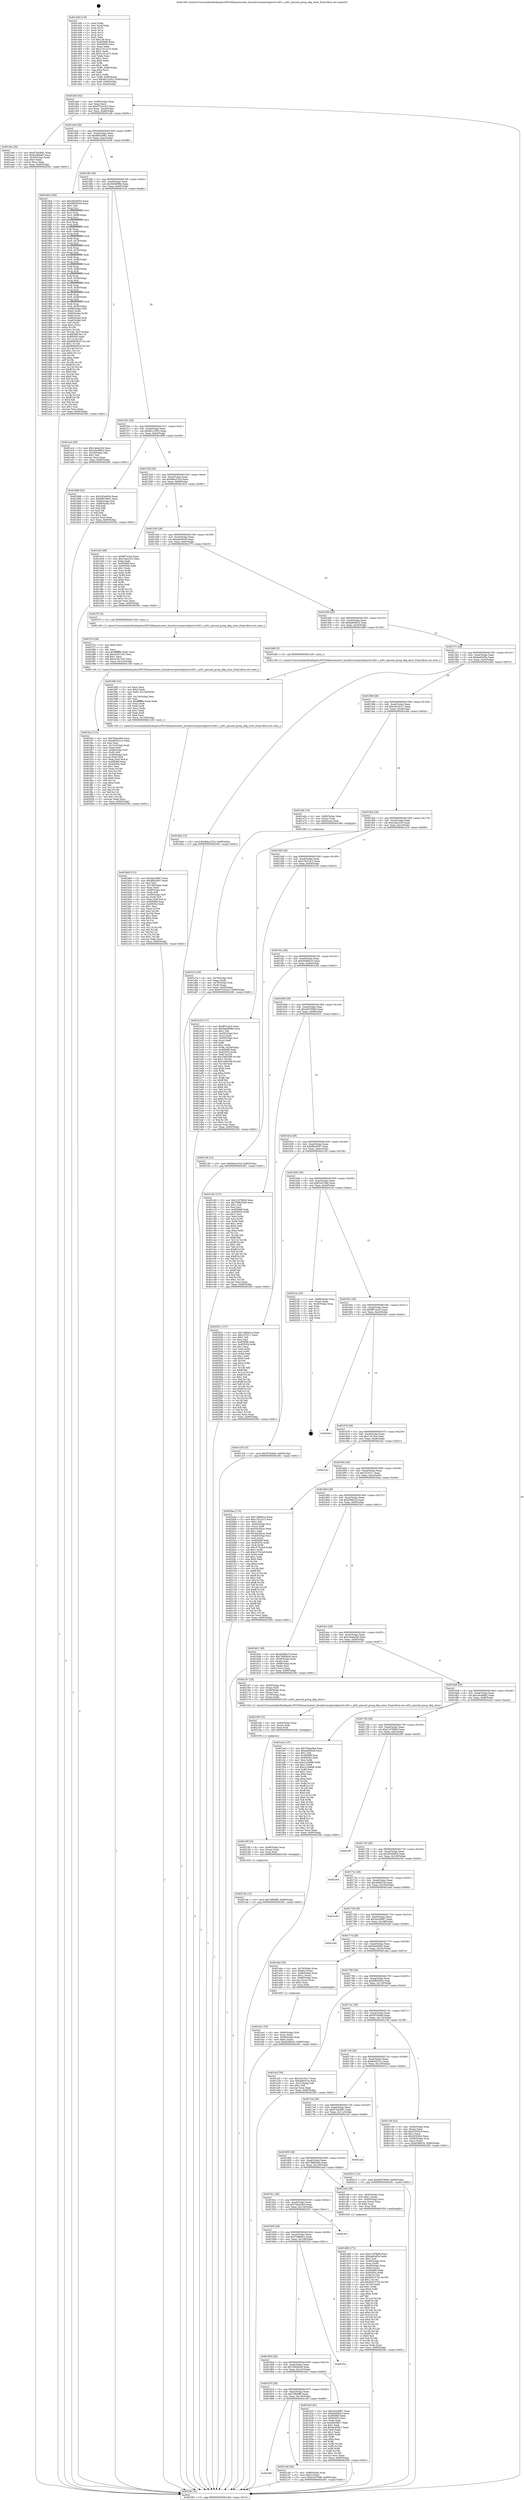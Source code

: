 digraph "0x401440" {
  label = "0x401440 (/mnt/c/Users/mathe/Desktop/tcc/POCII/binaries/extr_linuxdriverspinctrlpinctrl-at91.c_at91_pinconf_group_dbg_show_Final-ollvm.out::main(0))"
  labelloc = "t"
  node[shape=record]

  Entry [label="",width=0.3,height=0.3,shape=circle,fillcolor=black,style=filled]
  "0x4014b4" [label="{
     0x4014b4 [32]\l
     | [instrs]\l
     &nbsp;&nbsp;0x4014b4 \<+6\>: mov -0x90(%rbp),%eax\l
     &nbsp;&nbsp;0x4014ba \<+2\>: mov %eax,%ecx\l
     &nbsp;&nbsp;0x4014bc \<+6\>: sub $0x8761b243,%ecx\l
     &nbsp;&nbsp;0x4014c2 \<+6\>: mov %eax,-0xa4(%rbp)\l
     &nbsp;&nbsp;0x4014c8 \<+6\>: mov %ecx,-0xa8(%rbp)\l
     &nbsp;&nbsp;0x4014ce \<+6\>: je 0000000000401a9c \<main+0x65c\>\l
  }"]
  "0x401a9c" [label="{
     0x401a9c [30]\l
     | [instrs]\l
     &nbsp;&nbsp;0x401a9c \<+5\>: mov $0x67b43691,%eax\l
     &nbsp;&nbsp;0x401aa1 \<+5\>: mov $0x5ed5bbf3,%ecx\l
     &nbsp;&nbsp;0x401aa6 \<+3\>: mov -0x30(%rbp),%edx\l
     &nbsp;&nbsp;0x401aa9 \<+3\>: cmp $0x0,%edx\l
     &nbsp;&nbsp;0x401aac \<+3\>: cmove %ecx,%eax\l
     &nbsp;&nbsp;0x401aaf \<+6\>: mov %eax,-0x90(%rbp)\l
     &nbsp;&nbsp;0x401ab5 \<+5\>: jmp 0000000000402381 \<main+0xf41\>\l
  }"]
  "0x4014d4" [label="{
     0x4014d4 [28]\l
     | [instrs]\l
     &nbsp;&nbsp;0x4014d4 \<+5\>: jmp 00000000004014d9 \<main+0x99\>\l
     &nbsp;&nbsp;0x4014d9 \<+6\>: mov -0xa4(%rbp),%eax\l
     &nbsp;&nbsp;0x4014df \<+5\>: sub $0x8d91b961,%eax\l
     &nbsp;&nbsp;0x4014e4 \<+6\>: mov %eax,-0xac(%rbp)\l
     &nbsp;&nbsp;0x4014ea \<+6\>: je 00000000004018cb \<main+0x48b\>\l
  }"]
  Exit [label="",width=0.3,height=0.3,shape=circle,fillcolor=black,style=filled,peripheries=2]
  "0x4018cb" [label="{
     0x4018cb [356]\l
     | [instrs]\l
     &nbsp;&nbsp;0x4018cb \<+5\>: mov $0x283eb934,%eax\l
     &nbsp;&nbsp;0x4018d0 \<+5\>: mov $0x5f60302d,%ecx\l
     &nbsp;&nbsp;0x4018d5 \<+2\>: mov $0x1,%dl\l
     &nbsp;&nbsp;0x4018d7 \<+3\>: mov %rsp,%rsi\l
     &nbsp;&nbsp;0x4018da \<+4\>: add $0xfffffffffffffff0,%rsi\l
     &nbsp;&nbsp;0x4018de \<+3\>: mov %rsi,%rsp\l
     &nbsp;&nbsp;0x4018e1 \<+7\>: mov %rsi,-0x88(%rbp)\l
     &nbsp;&nbsp;0x4018e8 \<+3\>: mov %rsp,%rsi\l
     &nbsp;&nbsp;0x4018eb \<+4\>: add $0xfffffffffffffff0,%rsi\l
     &nbsp;&nbsp;0x4018ef \<+3\>: mov %rsi,%rsp\l
     &nbsp;&nbsp;0x4018f2 \<+3\>: mov %rsp,%rdi\l
     &nbsp;&nbsp;0x4018f5 \<+4\>: add $0xfffffffffffffff0,%rdi\l
     &nbsp;&nbsp;0x4018f9 \<+3\>: mov %rdi,%rsp\l
     &nbsp;&nbsp;0x4018fc \<+4\>: mov %rdi,-0x80(%rbp)\l
     &nbsp;&nbsp;0x401900 \<+3\>: mov %rsp,%rdi\l
     &nbsp;&nbsp;0x401903 \<+4\>: add $0xfffffffffffffff0,%rdi\l
     &nbsp;&nbsp;0x401907 \<+3\>: mov %rdi,%rsp\l
     &nbsp;&nbsp;0x40190a \<+4\>: mov %rdi,-0x78(%rbp)\l
     &nbsp;&nbsp;0x40190e \<+3\>: mov %rsp,%rdi\l
     &nbsp;&nbsp;0x401911 \<+4\>: add $0xfffffffffffffff0,%rdi\l
     &nbsp;&nbsp;0x401915 \<+3\>: mov %rdi,%rsp\l
     &nbsp;&nbsp;0x401918 \<+4\>: mov %rdi,-0x70(%rbp)\l
     &nbsp;&nbsp;0x40191c \<+3\>: mov %rsp,%rdi\l
     &nbsp;&nbsp;0x40191f \<+4\>: add $0xfffffffffffffff0,%rdi\l
     &nbsp;&nbsp;0x401923 \<+3\>: mov %rdi,%rsp\l
     &nbsp;&nbsp;0x401926 \<+4\>: mov %rdi,-0x68(%rbp)\l
     &nbsp;&nbsp;0x40192a \<+3\>: mov %rsp,%rdi\l
     &nbsp;&nbsp;0x40192d \<+4\>: add $0xfffffffffffffff0,%rdi\l
     &nbsp;&nbsp;0x401931 \<+3\>: mov %rdi,%rsp\l
     &nbsp;&nbsp;0x401934 \<+4\>: mov %rdi,-0x60(%rbp)\l
     &nbsp;&nbsp;0x401938 \<+3\>: mov %rsp,%rdi\l
     &nbsp;&nbsp;0x40193b \<+4\>: add $0xfffffffffffffff0,%rdi\l
     &nbsp;&nbsp;0x40193f \<+3\>: mov %rdi,%rsp\l
     &nbsp;&nbsp;0x401942 \<+4\>: mov %rdi,-0x58(%rbp)\l
     &nbsp;&nbsp;0x401946 \<+3\>: mov %rsp,%rdi\l
     &nbsp;&nbsp;0x401949 \<+4\>: add $0xfffffffffffffff0,%rdi\l
     &nbsp;&nbsp;0x40194d \<+3\>: mov %rdi,%rsp\l
     &nbsp;&nbsp;0x401950 \<+4\>: mov %rdi,-0x50(%rbp)\l
     &nbsp;&nbsp;0x401954 \<+3\>: mov %rsp,%rdi\l
     &nbsp;&nbsp;0x401957 \<+4\>: add $0xfffffffffffffff0,%rdi\l
     &nbsp;&nbsp;0x40195b \<+3\>: mov %rdi,%rsp\l
     &nbsp;&nbsp;0x40195e \<+4\>: mov %rdi,-0x48(%rbp)\l
     &nbsp;&nbsp;0x401962 \<+3\>: mov %rsp,%rdi\l
     &nbsp;&nbsp;0x401965 \<+4\>: add $0xfffffffffffffff0,%rdi\l
     &nbsp;&nbsp;0x401969 \<+3\>: mov %rdi,%rsp\l
     &nbsp;&nbsp;0x40196c \<+4\>: mov %rdi,-0x40(%rbp)\l
     &nbsp;&nbsp;0x401970 \<+7\>: mov -0x88(%rbp),%rdi\l
     &nbsp;&nbsp;0x401977 \<+6\>: movl $0x0,(%rdi)\l
     &nbsp;&nbsp;0x40197d \<+7\>: mov -0x94(%rbp),%r8d\l
     &nbsp;&nbsp;0x401984 \<+3\>: mov %r8d,(%rsi)\l
     &nbsp;&nbsp;0x401987 \<+4\>: mov -0x80(%rbp),%rdi\l
     &nbsp;&nbsp;0x40198b \<+7\>: mov -0xa0(%rbp),%r9\l
     &nbsp;&nbsp;0x401992 \<+3\>: mov %r9,(%rdi)\l
     &nbsp;&nbsp;0x401995 \<+3\>: cmpl $0x2,(%rsi)\l
     &nbsp;&nbsp;0x401998 \<+4\>: setne %r10b\l
     &nbsp;&nbsp;0x40199c \<+4\>: and $0x1,%r10b\l
     &nbsp;&nbsp;0x4019a0 \<+4\>: mov %r10b,-0x31(%rbp)\l
     &nbsp;&nbsp;0x4019a4 \<+8\>: mov 0x405068,%r11d\l
     &nbsp;&nbsp;0x4019ac \<+7\>: mov 0x405054,%ebx\l
     &nbsp;&nbsp;0x4019b3 \<+3\>: mov %r11d,%r14d\l
     &nbsp;&nbsp;0x4019b6 \<+7\>: add $0x80664525,%r14d\l
     &nbsp;&nbsp;0x4019bd \<+4\>: sub $0x1,%r14d\l
     &nbsp;&nbsp;0x4019c1 \<+7\>: sub $0x80664525,%r14d\l
     &nbsp;&nbsp;0x4019c8 \<+4\>: imul %r14d,%r11d\l
     &nbsp;&nbsp;0x4019cc \<+4\>: and $0x1,%r11d\l
     &nbsp;&nbsp;0x4019d0 \<+4\>: cmp $0x0,%r11d\l
     &nbsp;&nbsp;0x4019d4 \<+4\>: sete %r10b\l
     &nbsp;&nbsp;0x4019d8 \<+3\>: cmp $0xa,%ebx\l
     &nbsp;&nbsp;0x4019db \<+4\>: setl %r15b\l
     &nbsp;&nbsp;0x4019df \<+3\>: mov %r10b,%r12b\l
     &nbsp;&nbsp;0x4019e2 \<+4\>: xor $0xff,%r12b\l
     &nbsp;&nbsp;0x4019e6 \<+3\>: mov %r15b,%r13b\l
     &nbsp;&nbsp;0x4019e9 \<+4\>: xor $0xff,%r13b\l
     &nbsp;&nbsp;0x4019ed \<+3\>: xor $0x0,%dl\l
     &nbsp;&nbsp;0x4019f0 \<+3\>: mov %r12b,%sil\l
     &nbsp;&nbsp;0x4019f3 \<+4\>: and $0x0,%sil\l
     &nbsp;&nbsp;0x4019f7 \<+3\>: and %dl,%r10b\l
     &nbsp;&nbsp;0x4019fa \<+3\>: mov %r13b,%dil\l
     &nbsp;&nbsp;0x4019fd \<+4\>: and $0x0,%dil\l
     &nbsp;&nbsp;0x401a01 \<+3\>: and %dl,%r15b\l
     &nbsp;&nbsp;0x401a04 \<+3\>: or %r10b,%sil\l
     &nbsp;&nbsp;0x401a07 \<+3\>: or %r15b,%dil\l
     &nbsp;&nbsp;0x401a0a \<+3\>: xor %dil,%sil\l
     &nbsp;&nbsp;0x401a0d \<+3\>: or %r13b,%r12b\l
     &nbsp;&nbsp;0x401a10 \<+4\>: xor $0xff,%r12b\l
     &nbsp;&nbsp;0x401a14 \<+3\>: or $0x0,%dl\l
     &nbsp;&nbsp;0x401a17 \<+3\>: and %dl,%r12b\l
     &nbsp;&nbsp;0x401a1a \<+3\>: or %r12b,%sil\l
     &nbsp;&nbsp;0x401a1d \<+4\>: test $0x1,%sil\l
     &nbsp;&nbsp;0x401a21 \<+3\>: cmovne %ecx,%eax\l
     &nbsp;&nbsp;0x401a24 \<+6\>: mov %eax,-0x90(%rbp)\l
     &nbsp;&nbsp;0x401a2a \<+5\>: jmp 0000000000402381 \<main+0xf41\>\l
  }"]
  "0x4014f0" [label="{
     0x4014f0 [28]\l
     | [instrs]\l
     &nbsp;&nbsp;0x4014f0 \<+5\>: jmp 00000000004014f5 \<main+0xb5\>\l
     &nbsp;&nbsp;0x4014f5 \<+6\>: mov -0xa4(%rbp),%eax\l
     &nbsp;&nbsp;0x4014fb \<+5\>: sub $0x94d5698e,%eax\l
     &nbsp;&nbsp;0x401500 \<+6\>: mov %eax,-0xb0(%rbp)\l
     &nbsp;&nbsp;0x401506 \<+6\>: je 0000000000401ec4 \<main+0xa84\>\l
  }"]
  "0x40188c" [label="{
     0x40188c\l
  }", style=dashed]
  "0x401ec4" [label="{
     0x401ec4 [30]\l
     | [instrs]\l
     &nbsp;&nbsp;0x401ec4 \<+5\>: mov $0x1beda32d,%eax\l
     &nbsp;&nbsp;0x401ec9 \<+5\>: mov $0x1dec8662,%ecx\l
     &nbsp;&nbsp;0x401ece \<+3\>: mov -0x29(%rbp),%dl\l
     &nbsp;&nbsp;0x401ed1 \<+3\>: test $0x1,%dl\l
     &nbsp;&nbsp;0x401ed4 \<+3\>: cmovne %ecx,%eax\l
     &nbsp;&nbsp;0x401ed7 \<+6\>: mov %eax,-0x90(%rbp)\l
     &nbsp;&nbsp;0x401edd \<+5\>: jmp 0000000000402381 \<main+0xf41\>\l
  }"]
  "0x40150c" [label="{
     0x40150c [28]\l
     | [instrs]\l
     &nbsp;&nbsp;0x40150c \<+5\>: jmp 0000000000401511 \<main+0xd1\>\l
     &nbsp;&nbsp;0x401511 \<+6\>: mov -0xa4(%rbp),%eax\l
     &nbsp;&nbsp;0x401517 \<+5\>: sub $0x9b1c1652,%eax\l
     &nbsp;&nbsp;0x40151c \<+6\>: mov %eax,-0xb4(%rbp)\l
     &nbsp;&nbsp;0x401522 \<+6\>: je 0000000000401896 \<main+0x456\>\l
  }"]
  "0x4021d0" [label="{
     0x4021d0 [28]\l
     | [instrs]\l
     &nbsp;&nbsp;0x4021d0 \<+7\>: mov -0x88(%rbp),%rax\l
     &nbsp;&nbsp;0x4021d7 \<+6\>: movl $0x0,(%rax)\l
     &nbsp;&nbsp;0x4021dd \<+10\>: movl $0xf1e47846,-0x90(%rbp)\l
     &nbsp;&nbsp;0x4021e7 \<+5\>: jmp 0000000000402381 \<main+0xf41\>\l
  }"]
  "0x401896" [label="{
     0x401896 [53]\l
     | [instrs]\l
     &nbsp;&nbsp;0x401896 \<+5\>: mov $0x283eb934,%eax\l
     &nbsp;&nbsp;0x40189b \<+5\>: mov $0x8d91b961,%ecx\l
     &nbsp;&nbsp;0x4018a0 \<+6\>: mov -0x8a(%rbp),%dl\l
     &nbsp;&nbsp;0x4018a6 \<+7\>: mov -0x89(%rbp),%sil\l
     &nbsp;&nbsp;0x4018ad \<+3\>: mov %dl,%dil\l
     &nbsp;&nbsp;0x4018b0 \<+3\>: and %sil,%dil\l
     &nbsp;&nbsp;0x4018b3 \<+3\>: xor %sil,%dl\l
     &nbsp;&nbsp;0x4018b6 \<+3\>: or %dl,%dil\l
     &nbsp;&nbsp;0x4018b9 \<+4\>: test $0x1,%dil\l
     &nbsp;&nbsp;0x4018bd \<+3\>: cmovne %ecx,%eax\l
     &nbsp;&nbsp;0x4018c0 \<+6\>: mov %eax,-0x90(%rbp)\l
     &nbsp;&nbsp;0x4018c6 \<+5\>: jmp 0000000000402381 \<main+0xf41\>\l
  }"]
  "0x401528" [label="{
     0x401528 [28]\l
     | [instrs]\l
     &nbsp;&nbsp;0x401528 \<+5\>: jmp 000000000040152d \<main+0xed\>\l
     &nbsp;&nbsp;0x40152d \<+6\>: mov -0xa4(%rbp),%eax\l
     &nbsp;&nbsp;0x401533 \<+5\>: sub $0x9dec2324,%eax\l
     &nbsp;&nbsp;0x401538 \<+6\>: mov %eax,-0xb8(%rbp)\l
     &nbsp;&nbsp;0x40153e \<+6\>: je 0000000000401dc3 \<main+0x983\>\l
  }"]
  "0x402381" [label="{
     0x402381 [5]\l
     | [instrs]\l
     &nbsp;&nbsp;0x402381 \<+5\>: jmp 00000000004014b4 \<main+0x74\>\l
  }"]
  "0x401440" [label="{
     0x401440 [116]\l
     | [instrs]\l
     &nbsp;&nbsp;0x401440 \<+1\>: push %rbp\l
     &nbsp;&nbsp;0x401441 \<+3\>: mov %rsp,%rbp\l
     &nbsp;&nbsp;0x401444 \<+2\>: push %r15\l
     &nbsp;&nbsp;0x401446 \<+2\>: push %r14\l
     &nbsp;&nbsp;0x401448 \<+2\>: push %r13\l
     &nbsp;&nbsp;0x40144a \<+2\>: push %r12\l
     &nbsp;&nbsp;0x40144c \<+1\>: push %rbx\l
     &nbsp;&nbsp;0x40144d \<+7\>: sub $0x138,%rsp\l
     &nbsp;&nbsp;0x401454 \<+7\>: mov 0x405068,%eax\l
     &nbsp;&nbsp;0x40145b \<+7\>: mov 0x405054,%ecx\l
     &nbsp;&nbsp;0x401462 \<+2\>: mov %eax,%edx\l
     &nbsp;&nbsp;0x401464 \<+6\>: sub $0x2141ca70,%edx\l
     &nbsp;&nbsp;0x40146a \<+3\>: sub $0x1,%edx\l
     &nbsp;&nbsp;0x40146d \<+6\>: add $0x2141ca70,%edx\l
     &nbsp;&nbsp;0x401473 \<+3\>: imul %edx,%eax\l
     &nbsp;&nbsp;0x401476 \<+3\>: and $0x1,%eax\l
     &nbsp;&nbsp;0x401479 \<+3\>: cmp $0x0,%eax\l
     &nbsp;&nbsp;0x40147c \<+4\>: sete %r8b\l
     &nbsp;&nbsp;0x401480 \<+4\>: and $0x1,%r8b\l
     &nbsp;&nbsp;0x401484 \<+7\>: mov %r8b,-0x8a(%rbp)\l
     &nbsp;&nbsp;0x40148b \<+3\>: cmp $0xa,%ecx\l
     &nbsp;&nbsp;0x40148e \<+4\>: setl %r8b\l
     &nbsp;&nbsp;0x401492 \<+4\>: and $0x1,%r8b\l
     &nbsp;&nbsp;0x401496 \<+7\>: mov %r8b,-0x89(%rbp)\l
     &nbsp;&nbsp;0x40149d \<+10\>: movl $0x9b1c1652,-0x90(%rbp)\l
     &nbsp;&nbsp;0x4014a7 \<+6\>: mov %edi,-0x94(%rbp)\l
     &nbsp;&nbsp;0x4014ad \<+7\>: mov %rsi,-0xa0(%rbp)\l
  }"]
  "0x40219e" [label="{
     0x40219e [15]\l
     | [instrs]\l
     &nbsp;&nbsp;0x40219e \<+10\>: movl $0x7df0bff5,-0x90(%rbp)\l
     &nbsp;&nbsp;0x4021a8 \<+5\>: jmp 0000000000402381 \<main+0xf41\>\l
  }"]
  "0x40218f" [label="{
     0x40218f [15]\l
     | [instrs]\l
     &nbsp;&nbsp;0x40218f \<+4\>: mov -0x48(%rbp),%rax\l
     &nbsp;&nbsp;0x402193 \<+3\>: mov (%rax),%rax\l
     &nbsp;&nbsp;0x402196 \<+3\>: mov %rax,%rdi\l
     &nbsp;&nbsp;0x402199 \<+5\>: call 0000000000401030 \<free@plt\>\l
     | [calls]\l
     &nbsp;&nbsp;0x401030 \{1\} (unknown)\l
  }"]
  "0x401dc3" [label="{
     0x401dc3 [86]\l
     | [instrs]\l
     &nbsp;&nbsp;0x401dc3 \<+5\>: mov $0xff37a2a3,%eax\l
     &nbsp;&nbsp;0x401dc8 \<+5\>: mov $0xc3aec225,%ecx\l
     &nbsp;&nbsp;0x401dcd \<+2\>: xor %edx,%edx\l
     &nbsp;&nbsp;0x401dcf \<+7\>: mov 0x405068,%esi\l
     &nbsp;&nbsp;0x401dd6 \<+7\>: mov 0x405054,%edi\l
     &nbsp;&nbsp;0x401ddd \<+3\>: sub $0x1,%edx\l
     &nbsp;&nbsp;0x401de0 \<+3\>: mov %esi,%r8d\l
     &nbsp;&nbsp;0x401de3 \<+3\>: add %edx,%r8d\l
     &nbsp;&nbsp;0x401de6 \<+4\>: imul %r8d,%esi\l
     &nbsp;&nbsp;0x401dea \<+3\>: and $0x1,%esi\l
     &nbsp;&nbsp;0x401ded \<+3\>: cmp $0x0,%esi\l
     &nbsp;&nbsp;0x401df0 \<+4\>: sete %r9b\l
     &nbsp;&nbsp;0x401df4 \<+3\>: cmp $0xa,%edi\l
     &nbsp;&nbsp;0x401df7 \<+4\>: setl %r10b\l
     &nbsp;&nbsp;0x401dfb \<+3\>: mov %r9b,%r11b\l
     &nbsp;&nbsp;0x401dfe \<+3\>: and %r10b,%r11b\l
     &nbsp;&nbsp;0x401e01 \<+3\>: xor %r10b,%r9b\l
     &nbsp;&nbsp;0x401e04 \<+3\>: or %r9b,%r11b\l
     &nbsp;&nbsp;0x401e07 \<+4\>: test $0x1,%r11b\l
     &nbsp;&nbsp;0x401e0b \<+3\>: cmovne %ecx,%eax\l
     &nbsp;&nbsp;0x401e0e \<+6\>: mov %eax,-0x90(%rbp)\l
     &nbsp;&nbsp;0x401e14 \<+5\>: jmp 0000000000402381 \<main+0xf41\>\l
  }"]
  "0x401544" [label="{
     0x401544 [28]\l
     | [instrs]\l
     &nbsp;&nbsp;0x401544 \<+5\>: jmp 0000000000401549 \<main+0x109\>\l
     &nbsp;&nbsp;0x401549 \<+6\>: mov -0xa4(%rbp),%eax\l
     &nbsp;&nbsp;0x40154f \<+5\>: sub $0xad450cfd,%eax\l
     &nbsp;&nbsp;0x401554 \<+6\>: mov %eax,-0xbc(%rbp)\l
     &nbsp;&nbsp;0x40155a \<+6\>: je 0000000000401f75 \<main+0xb35\>\l
  }"]
  "0x402180" [label="{
     0x402180 [15]\l
     | [instrs]\l
     &nbsp;&nbsp;0x402180 \<+4\>: mov -0x60(%rbp),%rax\l
     &nbsp;&nbsp;0x402184 \<+3\>: mov (%rax),%rax\l
     &nbsp;&nbsp;0x402187 \<+3\>: mov %rax,%rdi\l
     &nbsp;&nbsp;0x40218a \<+5\>: call 0000000000401030 \<free@plt\>\l
     | [calls]\l
     &nbsp;&nbsp;0x401030 \{1\} (unknown)\l
  }"]
  "0x401f75" [label="{
     0x401f75 [5]\l
     | [instrs]\l
     &nbsp;&nbsp;0x401f75 \<+5\>: call 0000000000401160 \<next_i\>\l
     | [calls]\l
     &nbsp;&nbsp;0x401160 \{1\} (/mnt/c/Users/mathe/Desktop/tcc/POCII/binaries/extr_linuxdriverspinctrlpinctrl-at91.c_at91_pinconf_group_dbg_show_Final-ollvm.out::next_i)\l
  }"]
  "0x401560" [label="{
     0x401560 [28]\l
     | [instrs]\l
     &nbsp;&nbsp;0x401560 \<+5\>: jmp 0000000000401565 \<main+0x125\>\l
     &nbsp;&nbsp;0x401565 \<+6\>: mov -0xa4(%rbp),%eax\l
     &nbsp;&nbsp;0x40156b \<+5\>: sub $0xba064f1d,%eax\l
     &nbsp;&nbsp;0x401570 \<+6\>: mov %eax,-0xc0(%rbp)\l
     &nbsp;&nbsp;0x401576 \<+6\>: je 0000000000401b80 \<main+0x740\>\l
  }"]
  "0x401fa2" [label="{
     0x401fa2 [112]\l
     | [instrs]\l
     &nbsp;&nbsp;0x401fa2 \<+5\>: mov $0x7bbac0bd,%ecx\l
     &nbsp;&nbsp;0x401fa7 \<+5\>: mov $0x604521cc,%edx\l
     &nbsp;&nbsp;0x401fac \<+2\>: xor %esi,%esi\l
     &nbsp;&nbsp;0x401fae \<+6\>: mov -0x13c(%rbp),%edi\l
     &nbsp;&nbsp;0x401fb4 \<+3\>: imul %eax,%edi\l
     &nbsp;&nbsp;0x401fb7 \<+4\>: mov -0x48(%rbp),%r8\l
     &nbsp;&nbsp;0x401fbb \<+3\>: mov (%r8),%r8\l
     &nbsp;&nbsp;0x401fbe \<+4\>: mov -0x40(%rbp),%r9\l
     &nbsp;&nbsp;0x401fc2 \<+3\>: movslq (%r9),%r9\l
     &nbsp;&nbsp;0x401fc5 \<+4\>: mov %edi,(%r8,%r9,4)\l
     &nbsp;&nbsp;0x401fc9 \<+7\>: mov 0x405068,%eax\l
     &nbsp;&nbsp;0x401fd0 \<+7\>: mov 0x405054,%edi\l
     &nbsp;&nbsp;0x401fd7 \<+3\>: sub $0x1,%esi\l
     &nbsp;&nbsp;0x401fda \<+3\>: mov %eax,%r10d\l
     &nbsp;&nbsp;0x401fdd \<+3\>: add %esi,%r10d\l
     &nbsp;&nbsp;0x401fe0 \<+4\>: imul %r10d,%eax\l
     &nbsp;&nbsp;0x401fe4 \<+3\>: and $0x1,%eax\l
     &nbsp;&nbsp;0x401fe7 \<+3\>: cmp $0x0,%eax\l
     &nbsp;&nbsp;0x401fea \<+4\>: sete %r11b\l
     &nbsp;&nbsp;0x401fee \<+3\>: cmp $0xa,%edi\l
     &nbsp;&nbsp;0x401ff1 \<+3\>: setl %bl\l
     &nbsp;&nbsp;0x401ff4 \<+3\>: mov %r11b,%r14b\l
     &nbsp;&nbsp;0x401ff7 \<+3\>: and %bl,%r14b\l
     &nbsp;&nbsp;0x401ffa \<+3\>: xor %bl,%r11b\l
     &nbsp;&nbsp;0x401ffd \<+3\>: or %r11b,%r14b\l
     &nbsp;&nbsp;0x402000 \<+4\>: test $0x1,%r14b\l
     &nbsp;&nbsp;0x402004 \<+3\>: cmovne %edx,%ecx\l
     &nbsp;&nbsp;0x402007 \<+6\>: mov %ecx,-0x90(%rbp)\l
     &nbsp;&nbsp;0x40200d \<+5\>: jmp 0000000000402381 \<main+0xf41\>\l
  }"]
  "0x401b80" [label="{
     0x401b80 [5]\l
     | [instrs]\l
     &nbsp;&nbsp;0x401b80 \<+5\>: call 0000000000401160 \<next_i\>\l
     | [calls]\l
     &nbsp;&nbsp;0x401160 \{1\} (/mnt/c/Users/mathe/Desktop/tcc/POCII/binaries/extr_linuxdriverspinctrlpinctrl-at91.c_at91_pinconf_group_dbg_show_Final-ollvm.out::next_i)\l
  }"]
  "0x40157c" [label="{
     0x40157c [28]\l
     | [instrs]\l
     &nbsp;&nbsp;0x40157c \<+5\>: jmp 0000000000401581 \<main+0x141\>\l
     &nbsp;&nbsp;0x401581 \<+6\>: mov -0xa4(%rbp),%eax\l
     &nbsp;&nbsp;0x401587 \<+5\>: sub $0xbad5af5a,%eax\l
     &nbsp;&nbsp;0x40158c \<+6\>: mov %eax,-0xc4(%rbp)\l
     &nbsp;&nbsp;0x401592 \<+6\>: je 0000000000401db4 \<main+0x974\>\l
  }"]
  "0x401f7a" [label="{
     0x401f7a [40]\l
     | [instrs]\l
     &nbsp;&nbsp;0x401f7a \<+5\>: mov $0x2,%ecx\l
     &nbsp;&nbsp;0x401f7f \<+1\>: cltd\l
     &nbsp;&nbsp;0x401f80 \<+2\>: idiv %ecx\l
     &nbsp;&nbsp;0x401f82 \<+6\>: imul $0xfffffffe,%edx,%ecx\l
     &nbsp;&nbsp;0x401f88 \<+6\>: sub $0xe23b1335,%ecx\l
     &nbsp;&nbsp;0x401f8e \<+3\>: add $0x1,%ecx\l
     &nbsp;&nbsp;0x401f91 \<+6\>: add $0xe23b1335,%ecx\l
     &nbsp;&nbsp;0x401f97 \<+6\>: mov %ecx,-0x13c(%rbp)\l
     &nbsp;&nbsp;0x401f9d \<+5\>: call 0000000000401160 \<next_i\>\l
     | [calls]\l
     &nbsp;&nbsp;0x401160 \{1\} (/mnt/c/Users/mathe/Desktop/tcc/POCII/binaries/extr_linuxdriverspinctrlpinctrl-at91.c_at91_pinconf_group_dbg_show_Final-ollvm.out::next_i)\l
  }"]
  "0x401db4" [label="{
     0x401db4 [15]\l
     | [instrs]\l
     &nbsp;&nbsp;0x401db4 \<+10\>: movl $0x9dec2324,-0x90(%rbp)\l
     &nbsp;&nbsp;0x401dbe \<+5\>: jmp 0000000000402381 \<main+0xf41\>\l
  }"]
  "0x401598" [label="{
     0x401598 [28]\l
     | [instrs]\l
     &nbsp;&nbsp;0x401598 \<+5\>: jmp 000000000040159d \<main+0x15d\>\l
     &nbsp;&nbsp;0x40159d \<+6\>: mov -0xa4(%rbp),%eax\l
     &nbsp;&nbsp;0x4015a3 \<+5\>: sub $0xc0e181c7,%eax\l
     &nbsp;&nbsp;0x4015a8 \<+6\>: mov %eax,-0xc8(%rbp)\l
     &nbsp;&nbsp;0x4015ae \<+6\>: je 0000000000401a6e \<main+0x62e\>\l
  }"]
  "0x401d08" [label="{
     0x401d08 [172]\l
     | [instrs]\l
     &nbsp;&nbsp;0x401d08 \<+5\>: mov $0x21d78694,%ecx\l
     &nbsp;&nbsp;0x401d0d \<+5\>: mov $0xbad5af5a,%edx\l
     &nbsp;&nbsp;0x401d12 \<+3\>: mov $0x1,%sil\l
     &nbsp;&nbsp;0x401d15 \<+4\>: mov -0x48(%rbp),%rdi\l
     &nbsp;&nbsp;0x401d19 \<+3\>: mov %rax,(%rdi)\l
     &nbsp;&nbsp;0x401d1c \<+4\>: mov -0x40(%rbp),%rax\l
     &nbsp;&nbsp;0x401d20 \<+6\>: movl $0x0,(%rax)\l
     &nbsp;&nbsp;0x401d26 \<+8\>: mov 0x405068,%r8d\l
     &nbsp;&nbsp;0x401d2e \<+8\>: mov 0x405054,%r9d\l
     &nbsp;&nbsp;0x401d36 \<+3\>: mov %r8d,%r10d\l
     &nbsp;&nbsp;0x401d39 \<+7\>: sub $0xd5915734,%r10d\l
     &nbsp;&nbsp;0x401d40 \<+4\>: sub $0x1,%r10d\l
     &nbsp;&nbsp;0x401d44 \<+7\>: add $0xd5915734,%r10d\l
     &nbsp;&nbsp;0x401d4b \<+4\>: imul %r10d,%r8d\l
     &nbsp;&nbsp;0x401d4f \<+4\>: and $0x1,%r8d\l
     &nbsp;&nbsp;0x401d53 \<+4\>: cmp $0x0,%r8d\l
     &nbsp;&nbsp;0x401d57 \<+4\>: sete %r11b\l
     &nbsp;&nbsp;0x401d5b \<+4\>: cmp $0xa,%r9d\l
     &nbsp;&nbsp;0x401d5f \<+3\>: setl %bl\l
     &nbsp;&nbsp;0x401d62 \<+3\>: mov %r11b,%r14b\l
     &nbsp;&nbsp;0x401d65 \<+4\>: xor $0xff,%r14b\l
     &nbsp;&nbsp;0x401d69 \<+3\>: mov %bl,%r15b\l
     &nbsp;&nbsp;0x401d6c \<+4\>: xor $0xff,%r15b\l
     &nbsp;&nbsp;0x401d70 \<+4\>: xor $0x0,%sil\l
     &nbsp;&nbsp;0x401d74 \<+3\>: mov %r14b,%r12b\l
     &nbsp;&nbsp;0x401d77 \<+4\>: and $0x0,%r12b\l
     &nbsp;&nbsp;0x401d7b \<+3\>: and %sil,%r11b\l
     &nbsp;&nbsp;0x401d7e \<+3\>: mov %r15b,%r13b\l
     &nbsp;&nbsp;0x401d81 \<+4\>: and $0x0,%r13b\l
     &nbsp;&nbsp;0x401d85 \<+3\>: and %sil,%bl\l
     &nbsp;&nbsp;0x401d88 \<+3\>: or %r11b,%r12b\l
     &nbsp;&nbsp;0x401d8b \<+3\>: or %bl,%r13b\l
     &nbsp;&nbsp;0x401d8e \<+3\>: xor %r13b,%r12b\l
     &nbsp;&nbsp;0x401d91 \<+3\>: or %r15b,%r14b\l
     &nbsp;&nbsp;0x401d94 \<+4\>: xor $0xff,%r14b\l
     &nbsp;&nbsp;0x401d98 \<+4\>: or $0x0,%sil\l
     &nbsp;&nbsp;0x401d9c \<+3\>: and %sil,%r14b\l
     &nbsp;&nbsp;0x401d9f \<+3\>: or %r14b,%r12b\l
     &nbsp;&nbsp;0x401da2 \<+4\>: test $0x1,%r12b\l
     &nbsp;&nbsp;0x401da6 \<+3\>: cmovne %edx,%ecx\l
     &nbsp;&nbsp;0x401da9 \<+6\>: mov %ecx,-0x90(%rbp)\l
     &nbsp;&nbsp;0x401daf \<+5\>: jmp 0000000000402381 \<main+0xf41\>\l
  }"]
  "0x401a6e" [label="{
     0x401a6e [16]\l
     | [instrs]\l
     &nbsp;&nbsp;0x401a6e \<+4\>: mov -0x80(%rbp),%rax\l
     &nbsp;&nbsp;0x401a72 \<+3\>: mov (%rax),%rax\l
     &nbsp;&nbsp;0x401a75 \<+4\>: mov 0x8(%rax),%rdi\l
     &nbsp;&nbsp;0x401a79 \<+5\>: call 0000000000401060 \<atoi@plt\>\l
     | [calls]\l
     &nbsp;&nbsp;0x401060 \{1\} (unknown)\l
  }"]
  "0x4015b4" [label="{
     0x4015b4 [28]\l
     | [instrs]\l
     &nbsp;&nbsp;0x4015b4 \<+5\>: jmp 00000000004015b9 \<main+0x179\>\l
     &nbsp;&nbsp;0x4015b9 \<+6\>: mov -0xa4(%rbp),%eax\l
     &nbsp;&nbsp;0x4015bf \<+5\>: sub $0xc3aec225,%eax\l
     &nbsp;&nbsp;0x4015c4 \<+6\>: mov %eax,-0xcc(%rbp)\l
     &nbsp;&nbsp;0x4015ca \<+6\>: je 0000000000401e19 \<main+0x9d9\>\l
  }"]
  "0x401bb9" [label="{
     0x401bb9 [112]\l
     | [instrs]\l
     &nbsp;&nbsp;0x401bb9 \<+5\>: mov $0x5a3c9997,%ecx\l
     &nbsp;&nbsp;0x401bbe \<+5\>: mov $0xdfda5907,%edx\l
     &nbsp;&nbsp;0x401bc3 \<+2\>: xor %esi,%esi\l
     &nbsp;&nbsp;0x401bc5 \<+6\>: mov -0x138(%rbp),%edi\l
     &nbsp;&nbsp;0x401bcb \<+3\>: imul %eax,%edi\l
     &nbsp;&nbsp;0x401bce \<+4\>: mov -0x60(%rbp),%r8\l
     &nbsp;&nbsp;0x401bd2 \<+3\>: mov (%r8),%r8\l
     &nbsp;&nbsp;0x401bd5 \<+4\>: mov -0x58(%rbp),%r9\l
     &nbsp;&nbsp;0x401bd9 \<+3\>: movslq (%r9),%r9\l
     &nbsp;&nbsp;0x401bdc \<+4\>: mov %edi,(%r8,%r9,4)\l
     &nbsp;&nbsp;0x401be0 \<+7\>: mov 0x405068,%eax\l
     &nbsp;&nbsp;0x401be7 \<+7\>: mov 0x405054,%edi\l
     &nbsp;&nbsp;0x401bee \<+3\>: sub $0x1,%esi\l
     &nbsp;&nbsp;0x401bf1 \<+3\>: mov %eax,%r10d\l
     &nbsp;&nbsp;0x401bf4 \<+3\>: add %esi,%r10d\l
     &nbsp;&nbsp;0x401bf7 \<+4\>: imul %r10d,%eax\l
     &nbsp;&nbsp;0x401bfb \<+3\>: and $0x1,%eax\l
     &nbsp;&nbsp;0x401bfe \<+3\>: cmp $0x0,%eax\l
     &nbsp;&nbsp;0x401c01 \<+4\>: sete %r11b\l
     &nbsp;&nbsp;0x401c05 \<+3\>: cmp $0xa,%edi\l
     &nbsp;&nbsp;0x401c08 \<+3\>: setl %bl\l
     &nbsp;&nbsp;0x401c0b \<+3\>: mov %r11b,%r14b\l
     &nbsp;&nbsp;0x401c0e \<+3\>: and %bl,%r14b\l
     &nbsp;&nbsp;0x401c11 \<+3\>: xor %bl,%r11b\l
     &nbsp;&nbsp;0x401c14 \<+3\>: or %r11b,%r14b\l
     &nbsp;&nbsp;0x401c17 \<+4\>: test $0x1,%r14b\l
     &nbsp;&nbsp;0x401c1b \<+3\>: cmovne %edx,%ecx\l
     &nbsp;&nbsp;0x401c1e \<+6\>: mov %ecx,-0x90(%rbp)\l
     &nbsp;&nbsp;0x401c24 \<+5\>: jmp 0000000000402381 \<main+0xf41\>\l
  }"]
  "0x401e19" [label="{
     0x401e19 [171]\l
     | [instrs]\l
     &nbsp;&nbsp;0x401e19 \<+5\>: mov $0xff37a2a3,%eax\l
     &nbsp;&nbsp;0x401e1e \<+5\>: mov $0x94d5698e,%ecx\l
     &nbsp;&nbsp;0x401e23 \<+2\>: mov $0x1,%dl\l
     &nbsp;&nbsp;0x401e25 \<+4\>: mov -0x40(%rbp),%rsi\l
     &nbsp;&nbsp;0x401e29 \<+2\>: mov (%rsi),%edi\l
     &nbsp;&nbsp;0x401e2b \<+4\>: mov -0x50(%rbp),%rsi\l
     &nbsp;&nbsp;0x401e2f \<+2\>: cmp (%rsi),%edi\l
     &nbsp;&nbsp;0x401e31 \<+4\>: setl %r8b\l
     &nbsp;&nbsp;0x401e35 \<+4\>: and $0x1,%r8b\l
     &nbsp;&nbsp;0x401e39 \<+4\>: mov %r8b,-0x29(%rbp)\l
     &nbsp;&nbsp;0x401e3d \<+7\>: mov 0x405068,%edi\l
     &nbsp;&nbsp;0x401e44 \<+8\>: mov 0x405054,%r9d\l
     &nbsp;&nbsp;0x401e4c \<+3\>: mov %edi,%r10d\l
     &nbsp;&nbsp;0x401e4f \<+7\>: add $0x10df2599,%r10d\l
     &nbsp;&nbsp;0x401e56 \<+4\>: sub $0x1,%r10d\l
     &nbsp;&nbsp;0x401e5a \<+7\>: sub $0x10df2599,%r10d\l
     &nbsp;&nbsp;0x401e61 \<+4\>: imul %r10d,%edi\l
     &nbsp;&nbsp;0x401e65 \<+3\>: and $0x1,%edi\l
     &nbsp;&nbsp;0x401e68 \<+3\>: cmp $0x0,%edi\l
     &nbsp;&nbsp;0x401e6b \<+4\>: sete %r8b\l
     &nbsp;&nbsp;0x401e6f \<+4\>: cmp $0xa,%r9d\l
     &nbsp;&nbsp;0x401e73 \<+4\>: setl %r11b\l
     &nbsp;&nbsp;0x401e77 \<+3\>: mov %r8b,%bl\l
     &nbsp;&nbsp;0x401e7a \<+3\>: xor $0xff,%bl\l
     &nbsp;&nbsp;0x401e7d \<+3\>: mov %r11b,%r14b\l
     &nbsp;&nbsp;0x401e80 \<+4\>: xor $0xff,%r14b\l
     &nbsp;&nbsp;0x401e84 \<+3\>: xor $0x0,%dl\l
     &nbsp;&nbsp;0x401e87 \<+3\>: mov %bl,%r15b\l
     &nbsp;&nbsp;0x401e8a \<+4\>: and $0x0,%r15b\l
     &nbsp;&nbsp;0x401e8e \<+3\>: and %dl,%r8b\l
     &nbsp;&nbsp;0x401e91 \<+3\>: mov %r14b,%r12b\l
     &nbsp;&nbsp;0x401e94 \<+4\>: and $0x0,%r12b\l
     &nbsp;&nbsp;0x401e98 \<+3\>: and %dl,%r11b\l
     &nbsp;&nbsp;0x401e9b \<+3\>: or %r8b,%r15b\l
     &nbsp;&nbsp;0x401e9e \<+3\>: or %r11b,%r12b\l
     &nbsp;&nbsp;0x401ea1 \<+3\>: xor %r12b,%r15b\l
     &nbsp;&nbsp;0x401ea4 \<+3\>: or %r14b,%bl\l
     &nbsp;&nbsp;0x401ea7 \<+3\>: xor $0xff,%bl\l
     &nbsp;&nbsp;0x401eaa \<+3\>: or $0x0,%dl\l
     &nbsp;&nbsp;0x401ead \<+2\>: and %dl,%bl\l
     &nbsp;&nbsp;0x401eaf \<+3\>: or %bl,%r15b\l
     &nbsp;&nbsp;0x401eb2 \<+4\>: test $0x1,%r15b\l
     &nbsp;&nbsp;0x401eb6 \<+3\>: cmovne %ecx,%eax\l
     &nbsp;&nbsp;0x401eb9 \<+6\>: mov %eax,-0x90(%rbp)\l
     &nbsp;&nbsp;0x401ebf \<+5\>: jmp 0000000000402381 \<main+0xf41\>\l
  }"]
  "0x4015d0" [label="{
     0x4015d0 [28]\l
     | [instrs]\l
     &nbsp;&nbsp;0x4015d0 \<+5\>: jmp 00000000004015d5 \<main+0x195\>\l
     &nbsp;&nbsp;0x4015d5 \<+6\>: mov -0xa4(%rbp),%eax\l
     &nbsp;&nbsp;0x4015db \<+5\>: sub $0xc7b31d13,%eax\l
     &nbsp;&nbsp;0x4015e0 \<+6\>: mov %eax,-0xd0(%rbp)\l
     &nbsp;&nbsp;0x4015e6 \<+6\>: je 0000000000402158 \<main+0xd18\>\l
  }"]
  "0x401b85" [label="{
     0x401b85 [52]\l
     | [instrs]\l
     &nbsp;&nbsp;0x401b85 \<+2\>: xor %ecx,%ecx\l
     &nbsp;&nbsp;0x401b87 \<+5\>: mov $0x2,%edx\l
     &nbsp;&nbsp;0x401b8c \<+6\>: mov %edx,-0x134(%rbp)\l
     &nbsp;&nbsp;0x401b92 \<+1\>: cltd\l
     &nbsp;&nbsp;0x401b93 \<+6\>: mov -0x134(%rbp),%esi\l
     &nbsp;&nbsp;0x401b99 \<+2\>: idiv %esi\l
     &nbsp;&nbsp;0x401b9b \<+6\>: imul $0xfffffffe,%edx,%edx\l
     &nbsp;&nbsp;0x401ba1 \<+2\>: mov %ecx,%edi\l
     &nbsp;&nbsp;0x401ba3 \<+2\>: sub %edx,%edi\l
     &nbsp;&nbsp;0x401ba5 \<+2\>: mov %ecx,%edx\l
     &nbsp;&nbsp;0x401ba7 \<+3\>: sub $0x1,%edx\l
     &nbsp;&nbsp;0x401baa \<+2\>: add %edx,%edi\l
     &nbsp;&nbsp;0x401bac \<+2\>: sub %edi,%ecx\l
     &nbsp;&nbsp;0x401bae \<+6\>: mov %ecx,-0x138(%rbp)\l
     &nbsp;&nbsp;0x401bb4 \<+5\>: call 0000000000401160 \<next_i\>\l
     | [calls]\l
     &nbsp;&nbsp;0x401160 \{1\} (/mnt/c/Users/mathe/Desktop/tcc/POCII/binaries/extr_linuxdriverspinctrlpinctrl-at91.c_at91_pinconf_group_dbg_show_Final-ollvm.out::next_i)\l
  }"]
  "0x402158" [label="{
     0x402158 [15]\l
     | [instrs]\l
     &nbsp;&nbsp;0x402158 \<+10\>: movl $0x9dec2324,-0x90(%rbp)\l
     &nbsp;&nbsp;0x402162 \<+5\>: jmp 0000000000402381 \<main+0xf41\>\l
  }"]
  "0x4015ec" [label="{
     0x4015ec [28]\l
     | [instrs]\l
     &nbsp;&nbsp;0x4015ec \<+5\>: jmp 00000000004015f1 \<main+0x1b1\>\l
     &nbsp;&nbsp;0x4015f1 \<+6\>: mov -0xa4(%rbp),%eax\l
     &nbsp;&nbsp;0x4015f7 \<+5\>: sub $0xd4d08c33,%eax\l
     &nbsp;&nbsp;0x4015fc \<+6\>: mov %eax,-0xd4(%rbp)\l
     &nbsp;&nbsp;0x401602 \<+6\>: je 0000000000401c62 \<main+0x822\>\l
  }"]
  "0x401870" [label="{
     0x401870 [28]\l
     | [instrs]\l
     &nbsp;&nbsp;0x401870 \<+5\>: jmp 0000000000401875 \<main+0x435\>\l
     &nbsp;&nbsp;0x401875 \<+6\>: mov -0xa4(%rbp),%eax\l
     &nbsp;&nbsp;0x40187b \<+5\>: sub $0x7df0bff5,%eax\l
     &nbsp;&nbsp;0x401880 \<+6\>: mov %eax,-0x130(%rbp)\l
     &nbsp;&nbsp;0x401886 \<+6\>: je 00000000004021d0 \<main+0xd90\>\l
  }"]
  "0x401c62" [label="{
     0x401c62 [137]\l
     | [instrs]\l
     &nbsp;&nbsp;0x401c62 \<+5\>: mov $0x21d78694,%eax\l
     &nbsp;&nbsp;0x401c67 \<+5\>: mov $0x788634d4,%ecx\l
     &nbsp;&nbsp;0x401c6c \<+2\>: mov $0x1,%dl\l
     &nbsp;&nbsp;0x401c6e \<+2\>: xor %esi,%esi\l
     &nbsp;&nbsp;0x401c70 \<+7\>: mov 0x405068,%edi\l
     &nbsp;&nbsp;0x401c77 \<+8\>: mov 0x405054,%r8d\l
     &nbsp;&nbsp;0x401c7f \<+3\>: sub $0x1,%esi\l
     &nbsp;&nbsp;0x401c82 \<+3\>: mov %edi,%r9d\l
     &nbsp;&nbsp;0x401c85 \<+3\>: add %esi,%r9d\l
     &nbsp;&nbsp;0x401c88 \<+4\>: imul %r9d,%edi\l
     &nbsp;&nbsp;0x401c8c \<+3\>: and $0x1,%edi\l
     &nbsp;&nbsp;0x401c8f \<+3\>: cmp $0x0,%edi\l
     &nbsp;&nbsp;0x401c92 \<+4\>: sete %r10b\l
     &nbsp;&nbsp;0x401c96 \<+4\>: cmp $0xa,%r8d\l
     &nbsp;&nbsp;0x401c9a \<+4\>: setl %r11b\l
     &nbsp;&nbsp;0x401c9e \<+3\>: mov %r10b,%bl\l
     &nbsp;&nbsp;0x401ca1 \<+3\>: xor $0xff,%bl\l
     &nbsp;&nbsp;0x401ca4 \<+3\>: mov %r11b,%r14b\l
     &nbsp;&nbsp;0x401ca7 \<+4\>: xor $0xff,%r14b\l
     &nbsp;&nbsp;0x401cab \<+3\>: xor $0x1,%dl\l
     &nbsp;&nbsp;0x401cae \<+3\>: mov %bl,%r15b\l
     &nbsp;&nbsp;0x401cb1 \<+4\>: and $0xff,%r15b\l
     &nbsp;&nbsp;0x401cb5 \<+3\>: and %dl,%r10b\l
     &nbsp;&nbsp;0x401cb8 \<+3\>: mov %r14b,%r12b\l
     &nbsp;&nbsp;0x401cbb \<+4\>: and $0xff,%r12b\l
     &nbsp;&nbsp;0x401cbf \<+3\>: and %dl,%r11b\l
     &nbsp;&nbsp;0x401cc2 \<+3\>: or %r10b,%r15b\l
     &nbsp;&nbsp;0x401cc5 \<+3\>: or %r11b,%r12b\l
     &nbsp;&nbsp;0x401cc8 \<+3\>: xor %r12b,%r15b\l
     &nbsp;&nbsp;0x401ccb \<+3\>: or %r14b,%bl\l
     &nbsp;&nbsp;0x401cce \<+3\>: xor $0xff,%bl\l
     &nbsp;&nbsp;0x401cd1 \<+3\>: or $0x1,%dl\l
     &nbsp;&nbsp;0x401cd4 \<+2\>: and %dl,%bl\l
     &nbsp;&nbsp;0x401cd6 \<+3\>: or %bl,%r15b\l
     &nbsp;&nbsp;0x401cd9 \<+4\>: test $0x1,%r15b\l
     &nbsp;&nbsp;0x401cdd \<+3\>: cmovne %ecx,%eax\l
     &nbsp;&nbsp;0x401ce0 \<+6\>: mov %eax,-0x90(%rbp)\l
     &nbsp;&nbsp;0x401ce6 \<+5\>: jmp 0000000000402381 \<main+0xf41\>\l
  }"]
  "0x401608" [label="{
     0x401608 [28]\l
     | [instrs]\l
     &nbsp;&nbsp;0x401608 \<+5\>: jmp 000000000040160d \<main+0x1cd\>\l
     &nbsp;&nbsp;0x40160d \<+6\>: mov -0xa4(%rbp),%eax\l
     &nbsp;&nbsp;0x401613 \<+5\>: sub $0xd5d780b0,%eax\l
     &nbsp;&nbsp;0x401618 \<+6\>: mov %eax,-0xd8(%rbp)\l
     &nbsp;&nbsp;0x40161e \<+6\>: je 0000000000402021 \<main+0xbe1\>\l
  }"]
  "0x401b25" [label="{
     0x401b25 [91]\l
     | [instrs]\l
     &nbsp;&nbsp;0x401b25 \<+5\>: mov $0x5a3c9997,%eax\l
     &nbsp;&nbsp;0x401b2a \<+5\>: mov $0xba064f1d,%ecx\l
     &nbsp;&nbsp;0x401b2f \<+7\>: mov 0x405068,%edx\l
     &nbsp;&nbsp;0x401b36 \<+7\>: mov 0x405054,%esi\l
     &nbsp;&nbsp;0x401b3d \<+2\>: mov %edx,%edi\l
     &nbsp;&nbsp;0x401b3f \<+6\>: sub $0xd445f9c7,%edi\l
     &nbsp;&nbsp;0x401b45 \<+3\>: sub $0x1,%edi\l
     &nbsp;&nbsp;0x401b48 \<+6\>: add $0xd445f9c7,%edi\l
     &nbsp;&nbsp;0x401b4e \<+3\>: imul %edi,%edx\l
     &nbsp;&nbsp;0x401b51 \<+3\>: and $0x1,%edx\l
     &nbsp;&nbsp;0x401b54 \<+3\>: cmp $0x0,%edx\l
     &nbsp;&nbsp;0x401b57 \<+4\>: sete %r8b\l
     &nbsp;&nbsp;0x401b5b \<+3\>: cmp $0xa,%esi\l
     &nbsp;&nbsp;0x401b5e \<+4\>: setl %r9b\l
     &nbsp;&nbsp;0x401b62 \<+3\>: mov %r8b,%r10b\l
     &nbsp;&nbsp;0x401b65 \<+3\>: and %r9b,%r10b\l
     &nbsp;&nbsp;0x401b68 \<+3\>: xor %r9b,%r8b\l
     &nbsp;&nbsp;0x401b6b \<+3\>: or %r8b,%r10b\l
     &nbsp;&nbsp;0x401b6e \<+4\>: test $0x1,%r10b\l
     &nbsp;&nbsp;0x401b72 \<+3\>: cmovne %ecx,%eax\l
     &nbsp;&nbsp;0x401b75 \<+6\>: mov %eax,-0x90(%rbp)\l
     &nbsp;&nbsp;0x401b7b \<+5\>: jmp 0000000000402381 \<main+0xf41\>\l
  }"]
  "0x402021" [label="{
     0x402021 [137]\l
     | [instrs]\l
     &nbsp;&nbsp;0x402021 \<+5\>: mov $0x7c88e81e,%eax\l
     &nbsp;&nbsp;0x402026 \<+5\>: mov $0x1f10311,%ecx\l
     &nbsp;&nbsp;0x40202b \<+2\>: mov $0x1,%dl\l
     &nbsp;&nbsp;0x40202d \<+2\>: xor %esi,%esi\l
     &nbsp;&nbsp;0x40202f \<+7\>: mov 0x405068,%edi\l
     &nbsp;&nbsp;0x402036 \<+8\>: mov 0x405054,%r8d\l
     &nbsp;&nbsp;0x40203e \<+3\>: sub $0x1,%esi\l
     &nbsp;&nbsp;0x402041 \<+3\>: mov %edi,%r9d\l
     &nbsp;&nbsp;0x402044 \<+3\>: add %esi,%r9d\l
     &nbsp;&nbsp;0x402047 \<+4\>: imul %r9d,%edi\l
     &nbsp;&nbsp;0x40204b \<+3\>: and $0x1,%edi\l
     &nbsp;&nbsp;0x40204e \<+3\>: cmp $0x0,%edi\l
     &nbsp;&nbsp;0x402051 \<+4\>: sete %r10b\l
     &nbsp;&nbsp;0x402055 \<+4\>: cmp $0xa,%r8d\l
     &nbsp;&nbsp;0x402059 \<+4\>: setl %r11b\l
     &nbsp;&nbsp;0x40205d \<+3\>: mov %r10b,%bl\l
     &nbsp;&nbsp;0x402060 \<+3\>: xor $0xff,%bl\l
     &nbsp;&nbsp;0x402063 \<+3\>: mov %r11b,%r14b\l
     &nbsp;&nbsp;0x402066 \<+4\>: xor $0xff,%r14b\l
     &nbsp;&nbsp;0x40206a \<+3\>: xor $0x1,%dl\l
     &nbsp;&nbsp;0x40206d \<+3\>: mov %bl,%r15b\l
     &nbsp;&nbsp;0x402070 \<+4\>: and $0xff,%r15b\l
     &nbsp;&nbsp;0x402074 \<+3\>: and %dl,%r10b\l
     &nbsp;&nbsp;0x402077 \<+3\>: mov %r14b,%r12b\l
     &nbsp;&nbsp;0x40207a \<+4\>: and $0xff,%r12b\l
     &nbsp;&nbsp;0x40207e \<+3\>: and %dl,%r11b\l
     &nbsp;&nbsp;0x402081 \<+3\>: or %r10b,%r15b\l
     &nbsp;&nbsp;0x402084 \<+3\>: or %r11b,%r12b\l
     &nbsp;&nbsp;0x402087 \<+3\>: xor %r12b,%r15b\l
     &nbsp;&nbsp;0x40208a \<+3\>: or %r14b,%bl\l
     &nbsp;&nbsp;0x40208d \<+3\>: xor $0xff,%bl\l
     &nbsp;&nbsp;0x402090 \<+3\>: or $0x1,%dl\l
     &nbsp;&nbsp;0x402093 \<+2\>: and %dl,%bl\l
     &nbsp;&nbsp;0x402095 \<+3\>: or %bl,%r15b\l
     &nbsp;&nbsp;0x402098 \<+4\>: test $0x1,%r15b\l
     &nbsp;&nbsp;0x40209c \<+3\>: cmovne %ecx,%eax\l
     &nbsp;&nbsp;0x40209f \<+6\>: mov %eax,-0x90(%rbp)\l
     &nbsp;&nbsp;0x4020a5 \<+5\>: jmp 0000000000402381 \<main+0xf41\>\l
  }"]
  "0x401624" [label="{
     0x401624 [28]\l
     | [instrs]\l
     &nbsp;&nbsp;0x401624 \<+5\>: jmp 0000000000401629 \<main+0x1e9\>\l
     &nbsp;&nbsp;0x401629 \<+6\>: mov -0xa4(%rbp),%eax\l
     &nbsp;&nbsp;0x40162f \<+5\>: sub $0xdfda5907,%eax\l
     &nbsp;&nbsp;0x401634 \<+6\>: mov %eax,-0xdc(%rbp)\l
     &nbsp;&nbsp;0x40163a \<+6\>: je 0000000000401c29 \<main+0x7e9\>\l
  }"]
  "0x401854" [label="{
     0x401854 [28]\l
     | [instrs]\l
     &nbsp;&nbsp;0x401854 \<+5\>: jmp 0000000000401859 \<main+0x419\>\l
     &nbsp;&nbsp;0x401859 \<+6\>: mov -0xa4(%rbp),%eax\l
     &nbsp;&nbsp;0x40185f \<+5\>: sub $0x7d065bc6,%eax\l
     &nbsp;&nbsp;0x401864 \<+6\>: mov %eax,-0x12c(%rbp)\l
     &nbsp;&nbsp;0x40186a \<+6\>: je 0000000000401b25 \<main+0x6e5\>\l
  }"]
  "0x401c29" [label="{
     0x401c29 [15]\l
     | [instrs]\l
     &nbsp;&nbsp;0x401c29 \<+10\>: movl $0x5f79c9a0,-0x90(%rbp)\l
     &nbsp;&nbsp;0x401c33 \<+5\>: jmp 0000000000402381 \<main+0xf41\>\l
  }"]
  "0x401640" [label="{
     0x401640 [28]\l
     | [instrs]\l
     &nbsp;&nbsp;0x401640 \<+5\>: jmp 0000000000401645 \<main+0x205\>\l
     &nbsp;&nbsp;0x401645 \<+6\>: mov -0xa4(%rbp),%eax\l
     &nbsp;&nbsp;0x40164b \<+5\>: sub $0xf1e47846,%eax\l
     &nbsp;&nbsp;0x401650 \<+6\>: mov %eax,-0xe0(%rbp)\l
     &nbsp;&nbsp;0x401656 \<+6\>: je 00000000004021ec \<main+0xdac\>\l
  }"]
  "0x40235c" [label="{
     0x40235c\l
  }", style=dashed]
  "0x4021ec" [label="{
     0x4021ec [24]\l
     | [instrs]\l
     &nbsp;&nbsp;0x4021ec \<+7\>: mov -0x88(%rbp),%rax\l
     &nbsp;&nbsp;0x4021f3 \<+2\>: mov (%rax),%eax\l
     &nbsp;&nbsp;0x4021f5 \<+4\>: lea -0x28(%rbp),%rsp\l
     &nbsp;&nbsp;0x4021f9 \<+1\>: pop %rbx\l
     &nbsp;&nbsp;0x4021fa \<+2\>: pop %r12\l
     &nbsp;&nbsp;0x4021fc \<+2\>: pop %r13\l
     &nbsp;&nbsp;0x4021fe \<+2\>: pop %r14\l
     &nbsp;&nbsp;0x402200 \<+2\>: pop %r15\l
     &nbsp;&nbsp;0x402202 \<+1\>: pop %rbp\l
     &nbsp;&nbsp;0x402203 \<+1\>: ret\l
  }"]
  "0x40165c" [label="{
     0x40165c [28]\l
     | [instrs]\l
     &nbsp;&nbsp;0x40165c \<+5\>: jmp 0000000000401661 \<main+0x221\>\l
     &nbsp;&nbsp;0x401661 \<+6\>: mov -0xa4(%rbp),%eax\l
     &nbsp;&nbsp;0x401667 \<+5\>: sub $0xff37a2a3,%eax\l
     &nbsp;&nbsp;0x40166c \<+6\>: mov %eax,-0xe4(%rbp)\l
     &nbsp;&nbsp;0x401672 \<+6\>: je 00000000004022dc \<main+0xe9c\>\l
  }"]
  "0x401838" [label="{
     0x401838 [28]\l
     | [instrs]\l
     &nbsp;&nbsp;0x401838 \<+5\>: jmp 000000000040183d \<main+0x3fd\>\l
     &nbsp;&nbsp;0x40183d \<+6\>: mov -0xa4(%rbp),%eax\l
     &nbsp;&nbsp;0x401843 \<+5\>: sub $0x7c88e81e,%eax\l
     &nbsp;&nbsp;0x401848 \<+6\>: mov %eax,-0x128(%rbp)\l
     &nbsp;&nbsp;0x40184e \<+6\>: je 000000000040235c \<main+0xf1c\>\l
  }"]
  "0x4022dc" [label="{
     0x4022dc\l
  }", style=dashed]
  "0x401678" [label="{
     0x401678 [28]\l
     | [instrs]\l
     &nbsp;&nbsp;0x401678 \<+5\>: jmp 000000000040167d \<main+0x23d\>\l
     &nbsp;&nbsp;0x40167d \<+6\>: mov -0xa4(%rbp),%eax\l
     &nbsp;&nbsp;0x401683 \<+5\>: sub $0x11914ee,%eax\l
     &nbsp;&nbsp;0x401688 \<+6\>: mov %eax,-0xe8(%rbp)\l
     &nbsp;&nbsp;0x40168e \<+6\>: je 00000000004021bc \<main+0xd7c\>\l
  }"]
  "0x402301" [label="{
     0x402301\l
  }", style=dashed]
  "0x4021bc" [label="{
     0x4021bc\l
  }", style=dashed]
  "0x401694" [label="{
     0x401694 [28]\l
     | [instrs]\l
     &nbsp;&nbsp;0x401694 \<+5\>: jmp 0000000000401699 \<main+0x259\>\l
     &nbsp;&nbsp;0x401699 \<+6\>: mov -0xa4(%rbp),%eax\l
     &nbsp;&nbsp;0x40169f \<+5\>: sub $0x1f10311,%eax\l
     &nbsp;&nbsp;0x4016a4 \<+6\>: mov %eax,-0xec(%rbp)\l
     &nbsp;&nbsp;0x4016aa \<+6\>: je 00000000004020aa \<main+0xc6a\>\l
  }"]
  "0x40181c" [label="{
     0x40181c [28]\l
     | [instrs]\l
     &nbsp;&nbsp;0x40181c \<+5\>: jmp 0000000000401821 \<main+0x3e1\>\l
     &nbsp;&nbsp;0x401821 \<+6\>: mov -0xa4(%rbp),%eax\l
     &nbsp;&nbsp;0x401827 \<+5\>: sub $0x7bbac0bd,%eax\l
     &nbsp;&nbsp;0x40182c \<+6\>: mov %eax,-0x124(%rbp)\l
     &nbsp;&nbsp;0x401832 \<+6\>: je 0000000000402301 \<main+0xec1\>\l
  }"]
  "0x4020aa" [label="{
     0x4020aa [174]\l
     | [instrs]\l
     &nbsp;&nbsp;0x4020aa \<+5\>: mov $0x7c88e81e,%eax\l
     &nbsp;&nbsp;0x4020af \<+5\>: mov $0xc7b31d13,%ecx\l
     &nbsp;&nbsp;0x4020b4 \<+2\>: mov $0x1,%dl\l
     &nbsp;&nbsp;0x4020b6 \<+4\>: mov -0x40(%rbp),%rsi\l
     &nbsp;&nbsp;0x4020ba \<+2\>: mov (%rsi),%edi\l
     &nbsp;&nbsp;0x4020bc \<+6\>: sub $0x55e3bcac,%edi\l
     &nbsp;&nbsp;0x4020c2 \<+3\>: add $0x1,%edi\l
     &nbsp;&nbsp;0x4020c5 \<+6\>: add $0x55e3bcac,%edi\l
     &nbsp;&nbsp;0x4020cb \<+4\>: mov -0x40(%rbp),%rsi\l
     &nbsp;&nbsp;0x4020cf \<+2\>: mov %edi,(%rsi)\l
     &nbsp;&nbsp;0x4020d1 \<+7\>: mov 0x405068,%edi\l
     &nbsp;&nbsp;0x4020d8 \<+8\>: mov 0x405054,%r8d\l
     &nbsp;&nbsp;0x4020e0 \<+3\>: mov %edi,%r9d\l
     &nbsp;&nbsp;0x4020e3 \<+7\>: sub $0xc275c2e8,%r9d\l
     &nbsp;&nbsp;0x4020ea \<+4\>: sub $0x1,%r9d\l
     &nbsp;&nbsp;0x4020ee \<+7\>: add $0xc275c2e8,%r9d\l
     &nbsp;&nbsp;0x4020f5 \<+4\>: imul %r9d,%edi\l
     &nbsp;&nbsp;0x4020f9 \<+3\>: and $0x1,%edi\l
     &nbsp;&nbsp;0x4020fc \<+3\>: cmp $0x0,%edi\l
     &nbsp;&nbsp;0x4020ff \<+4\>: sete %r10b\l
     &nbsp;&nbsp;0x402103 \<+4\>: cmp $0xa,%r8d\l
     &nbsp;&nbsp;0x402107 \<+4\>: setl %r11b\l
     &nbsp;&nbsp;0x40210b \<+3\>: mov %r10b,%bl\l
     &nbsp;&nbsp;0x40210e \<+3\>: xor $0xff,%bl\l
     &nbsp;&nbsp;0x402111 \<+3\>: mov %r11b,%r14b\l
     &nbsp;&nbsp;0x402114 \<+4\>: xor $0xff,%r14b\l
     &nbsp;&nbsp;0x402118 \<+3\>: xor $0x1,%dl\l
     &nbsp;&nbsp;0x40211b \<+3\>: mov %bl,%r15b\l
     &nbsp;&nbsp;0x40211e \<+4\>: and $0xff,%r15b\l
     &nbsp;&nbsp;0x402122 \<+3\>: and %dl,%r10b\l
     &nbsp;&nbsp;0x402125 \<+3\>: mov %r14b,%r12b\l
     &nbsp;&nbsp;0x402128 \<+4\>: and $0xff,%r12b\l
     &nbsp;&nbsp;0x40212c \<+3\>: and %dl,%r11b\l
     &nbsp;&nbsp;0x40212f \<+3\>: or %r10b,%r15b\l
     &nbsp;&nbsp;0x402132 \<+3\>: or %r11b,%r12b\l
     &nbsp;&nbsp;0x402135 \<+3\>: xor %r12b,%r15b\l
     &nbsp;&nbsp;0x402138 \<+3\>: or %r14b,%bl\l
     &nbsp;&nbsp;0x40213b \<+3\>: xor $0xff,%bl\l
     &nbsp;&nbsp;0x40213e \<+3\>: or $0x1,%dl\l
     &nbsp;&nbsp;0x402141 \<+2\>: and %dl,%bl\l
     &nbsp;&nbsp;0x402143 \<+3\>: or %bl,%r15b\l
     &nbsp;&nbsp;0x402146 \<+4\>: test $0x1,%r15b\l
     &nbsp;&nbsp;0x40214a \<+3\>: cmovne %ecx,%eax\l
     &nbsp;&nbsp;0x40214d \<+6\>: mov %eax,-0x90(%rbp)\l
     &nbsp;&nbsp;0x402153 \<+5\>: jmp 0000000000402381 \<main+0xf41\>\l
  }"]
  "0x4016b0" [label="{
     0x4016b0 [28]\l
     | [instrs]\l
     &nbsp;&nbsp;0x4016b0 \<+5\>: jmp 00000000004016b5 \<main+0x275\>\l
     &nbsp;&nbsp;0x4016b5 \<+6\>: mov -0xa4(%rbp),%eax\l
     &nbsp;&nbsp;0x4016bb \<+5\>: sub $0xb59641b,%eax\l
     &nbsp;&nbsp;0x4016c0 \<+6\>: mov %eax,-0xf0(%rbp)\l
     &nbsp;&nbsp;0x4016c6 \<+6\>: je 0000000000401b01 \<main+0x6c1\>\l
  }"]
  "0x401ceb" [label="{
     0x401ceb [29]\l
     | [instrs]\l
     &nbsp;&nbsp;0x401ceb \<+4\>: mov -0x50(%rbp),%rax\l
     &nbsp;&nbsp;0x401cef \<+6\>: movl $0x1,(%rax)\l
     &nbsp;&nbsp;0x401cf5 \<+4\>: mov -0x50(%rbp),%rax\l
     &nbsp;&nbsp;0x401cf9 \<+3\>: movslq (%rax),%rax\l
     &nbsp;&nbsp;0x401cfc \<+4\>: shl $0x2,%rax\l
     &nbsp;&nbsp;0x401d00 \<+3\>: mov %rax,%rdi\l
     &nbsp;&nbsp;0x401d03 \<+5\>: call 0000000000401050 \<malloc@plt\>\l
     | [calls]\l
     &nbsp;&nbsp;0x401050 \{1\} (unknown)\l
  }"]
  "0x401b01" [label="{
     0x401b01 [36]\l
     | [instrs]\l
     &nbsp;&nbsp;0x401b01 \<+5\>: mov $0xd4d08c33,%eax\l
     &nbsp;&nbsp;0x401b06 \<+5\>: mov $0x7d065bc6,%ecx\l
     &nbsp;&nbsp;0x401b0b \<+4\>: mov -0x58(%rbp),%rdx\l
     &nbsp;&nbsp;0x401b0f \<+2\>: mov (%rdx),%esi\l
     &nbsp;&nbsp;0x401b11 \<+4\>: mov -0x68(%rbp),%rdx\l
     &nbsp;&nbsp;0x401b15 \<+2\>: cmp (%rdx),%esi\l
     &nbsp;&nbsp;0x401b17 \<+3\>: cmovl %ecx,%eax\l
     &nbsp;&nbsp;0x401b1a \<+6\>: mov %eax,-0x90(%rbp)\l
     &nbsp;&nbsp;0x401b20 \<+5\>: jmp 0000000000402381 \<main+0xf41\>\l
  }"]
  "0x4016cc" [label="{
     0x4016cc [28]\l
     | [instrs]\l
     &nbsp;&nbsp;0x4016cc \<+5\>: jmp 00000000004016d1 \<main+0x291\>\l
     &nbsp;&nbsp;0x4016d1 \<+6\>: mov -0xa4(%rbp),%eax\l
     &nbsp;&nbsp;0x4016d7 \<+5\>: sub $0x1beda32d,%eax\l
     &nbsp;&nbsp;0x4016dc \<+6\>: mov %eax,-0xf4(%rbp)\l
     &nbsp;&nbsp;0x4016e2 \<+6\>: je 0000000000402167 \<main+0xd27\>\l
  }"]
  "0x401800" [label="{
     0x401800 [28]\l
     | [instrs]\l
     &nbsp;&nbsp;0x401800 \<+5\>: jmp 0000000000401805 \<main+0x3c5\>\l
     &nbsp;&nbsp;0x401805 \<+6\>: mov -0xa4(%rbp),%eax\l
     &nbsp;&nbsp;0x40180b \<+5\>: sub $0x788634d4,%eax\l
     &nbsp;&nbsp;0x401810 \<+6\>: mov %eax,-0x120(%rbp)\l
     &nbsp;&nbsp;0x401816 \<+6\>: je 0000000000401ceb \<main+0x8ab\>\l
  }"]
  "0x402167" [label="{
     0x402167 [25]\l
     | [instrs]\l
     &nbsp;&nbsp;0x402167 \<+4\>: mov -0x60(%rbp),%rax\l
     &nbsp;&nbsp;0x40216b \<+3\>: mov (%rax),%rdi\l
     &nbsp;&nbsp;0x40216e \<+4\>: mov -0x48(%rbp),%rax\l
     &nbsp;&nbsp;0x402172 \<+3\>: mov (%rax),%rsi\l
     &nbsp;&nbsp;0x402175 \<+4\>: mov -0x70(%rbp),%rax\l
     &nbsp;&nbsp;0x402179 \<+2\>: mov (%rax),%edx\l
     &nbsp;&nbsp;0x40217b \<+5\>: call 0000000000401240 \<at91_pinconf_group_dbg_show\>\l
     | [calls]\l
     &nbsp;&nbsp;0x401240 \{1\} (/mnt/c/Users/mathe/Desktop/tcc/POCII/binaries/extr_linuxdriverspinctrlpinctrl-at91.c_at91_pinconf_group_dbg_show_Final-ollvm.out::at91_pinconf_group_dbg_show)\l
  }"]
  "0x4016e8" [label="{
     0x4016e8 [28]\l
     | [instrs]\l
     &nbsp;&nbsp;0x4016e8 \<+5\>: jmp 00000000004016ed \<main+0x2ad\>\l
     &nbsp;&nbsp;0x4016ed \<+6\>: mov -0xa4(%rbp),%eax\l
     &nbsp;&nbsp;0x4016f3 \<+5\>: sub $0x1dec8662,%eax\l
     &nbsp;&nbsp;0x4016f8 \<+6\>: mov %eax,-0xf8(%rbp)\l
     &nbsp;&nbsp;0x4016fe \<+6\>: je 0000000000401ee2 \<main+0xaa2\>\l
  }"]
  "0x4021ad" [label="{
     0x4021ad\l
  }", style=dashed]
  "0x401ee2" [label="{
     0x401ee2 [147]\l
     | [instrs]\l
     &nbsp;&nbsp;0x401ee2 \<+5\>: mov $0x7bbac0bd,%eax\l
     &nbsp;&nbsp;0x401ee7 \<+5\>: mov $0xad450cfd,%ecx\l
     &nbsp;&nbsp;0x401eec \<+2\>: mov $0x1,%dl\l
     &nbsp;&nbsp;0x401eee \<+7\>: mov 0x405068,%esi\l
     &nbsp;&nbsp;0x401ef5 \<+7\>: mov 0x405054,%edi\l
     &nbsp;&nbsp;0x401efc \<+3\>: mov %esi,%r8d\l
     &nbsp;&nbsp;0x401eff \<+7\>: add $0xc21defd8,%r8d\l
     &nbsp;&nbsp;0x401f06 \<+4\>: sub $0x1,%r8d\l
     &nbsp;&nbsp;0x401f0a \<+7\>: sub $0xc21defd8,%r8d\l
     &nbsp;&nbsp;0x401f11 \<+4\>: imul %r8d,%esi\l
     &nbsp;&nbsp;0x401f15 \<+3\>: and $0x1,%esi\l
     &nbsp;&nbsp;0x401f18 \<+3\>: cmp $0x0,%esi\l
     &nbsp;&nbsp;0x401f1b \<+4\>: sete %r9b\l
     &nbsp;&nbsp;0x401f1f \<+3\>: cmp $0xa,%edi\l
     &nbsp;&nbsp;0x401f22 \<+4\>: setl %r10b\l
     &nbsp;&nbsp;0x401f26 \<+3\>: mov %r9b,%r11b\l
     &nbsp;&nbsp;0x401f29 \<+4\>: xor $0xff,%r11b\l
     &nbsp;&nbsp;0x401f2d \<+3\>: mov %r10b,%bl\l
     &nbsp;&nbsp;0x401f30 \<+3\>: xor $0xff,%bl\l
     &nbsp;&nbsp;0x401f33 \<+3\>: xor $0x0,%dl\l
     &nbsp;&nbsp;0x401f36 \<+3\>: mov %r11b,%r14b\l
     &nbsp;&nbsp;0x401f39 \<+4\>: and $0x0,%r14b\l
     &nbsp;&nbsp;0x401f3d \<+3\>: and %dl,%r9b\l
     &nbsp;&nbsp;0x401f40 \<+3\>: mov %bl,%r15b\l
     &nbsp;&nbsp;0x401f43 \<+4\>: and $0x0,%r15b\l
     &nbsp;&nbsp;0x401f47 \<+3\>: and %dl,%r10b\l
     &nbsp;&nbsp;0x401f4a \<+3\>: or %r9b,%r14b\l
     &nbsp;&nbsp;0x401f4d \<+3\>: or %r10b,%r15b\l
     &nbsp;&nbsp;0x401f50 \<+3\>: xor %r15b,%r14b\l
     &nbsp;&nbsp;0x401f53 \<+3\>: or %bl,%r11b\l
     &nbsp;&nbsp;0x401f56 \<+4\>: xor $0xff,%r11b\l
     &nbsp;&nbsp;0x401f5a \<+3\>: or $0x0,%dl\l
     &nbsp;&nbsp;0x401f5d \<+3\>: and %dl,%r11b\l
     &nbsp;&nbsp;0x401f60 \<+3\>: or %r11b,%r14b\l
     &nbsp;&nbsp;0x401f63 \<+4\>: test $0x1,%r14b\l
     &nbsp;&nbsp;0x401f67 \<+3\>: cmovne %ecx,%eax\l
     &nbsp;&nbsp;0x401f6a \<+6\>: mov %eax,-0x90(%rbp)\l
     &nbsp;&nbsp;0x401f70 \<+5\>: jmp 0000000000402381 \<main+0xf41\>\l
  }"]
  "0x401704" [label="{
     0x401704 [28]\l
     | [instrs]\l
     &nbsp;&nbsp;0x401704 \<+5\>: jmp 0000000000401709 \<main+0x2c9\>\l
     &nbsp;&nbsp;0x401709 \<+6\>: mov -0xa4(%rbp),%eax\l
     &nbsp;&nbsp;0x40170f \<+5\>: sub $0x21d78694,%eax\l
     &nbsp;&nbsp;0x401714 \<+6\>: mov %eax,-0xfc(%rbp)\l
     &nbsp;&nbsp;0x40171a \<+6\>: je 000000000040229f \<main+0xe5f\>\l
  }"]
  "0x4017e4" [label="{
     0x4017e4 [28]\l
     | [instrs]\l
     &nbsp;&nbsp;0x4017e4 \<+5\>: jmp 00000000004017e9 \<main+0x3a9\>\l
     &nbsp;&nbsp;0x4017e9 \<+6\>: mov -0xa4(%rbp),%eax\l
     &nbsp;&nbsp;0x4017ef \<+5\>: sub $0x67b43691,%eax\l
     &nbsp;&nbsp;0x4017f4 \<+6\>: mov %eax,-0x11c(%rbp)\l
     &nbsp;&nbsp;0x4017fa \<+6\>: je 00000000004021ad \<main+0xd6d\>\l
  }"]
  "0x40229f" [label="{
     0x40229f\l
  }", style=dashed]
  "0x401720" [label="{
     0x401720 [28]\l
     | [instrs]\l
     &nbsp;&nbsp;0x401720 \<+5\>: jmp 0000000000401725 \<main+0x2e5\>\l
     &nbsp;&nbsp;0x401725 \<+6\>: mov -0xa4(%rbp),%eax\l
     &nbsp;&nbsp;0x40172b \<+5\>: sub $0x283eb934,%eax\l
     &nbsp;&nbsp;0x401730 \<+6\>: mov %eax,-0x100(%rbp)\l
     &nbsp;&nbsp;0x401736 \<+6\>: je 0000000000402204 \<main+0xdc4\>\l
  }"]
  "0x402012" [label="{
     0x402012 [15]\l
     | [instrs]\l
     &nbsp;&nbsp;0x402012 \<+10\>: movl $0xd5d780b0,-0x90(%rbp)\l
     &nbsp;&nbsp;0x40201c \<+5\>: jmp 0000000000402381 \<main+0xf41\>\l
  }"]
  "0x402204" [label="{
     0x402204\l
  }", style=dashed]
  "0x40173c" [label="{
     0x40173c [28]\l
     | [instrs]\l
     &nbsp;&nbsp;0x40173c \<+5\>: jmp 0000000000401741 \<main+0x301\>\l
     &nbsp;&nbsp;0x401741 \<+6\>: mov -0xa4(%rbp),%eax\l
     &nbsp;&nbsp;0x401747 \<+5\>: sub $0x4d8cf15e,%eax\l
     &nbsp;&nbsp;0x40174c \<+6\>: mov %eax,-0x104(%rbp)\l
     &nbsp;&nbsp;0x401752 \<+6\>: je 0000000000401a4d \<main+0x60d\>\l
  }"]
  "0x4017c8" [label="{
     0x4017c8 [28]\l
     | [instrs]\l
     &nbsp;&nbsp;0x4017c8 \<+5\>: jmp 00000000004017cd \<main+0x38d\>\l
     &nbsp;&nbsp;0x4017cd \<+6\>: mov -0xa4(%rbp),%eax\l
     &nbsp;&nbsp;0x4017d3 \<+5\>: sub $0x604521cc,%eax\l
     &nbsp;&nbsp;0x4017d8 \<+6\>: mov %eax,-0x118(%rbp)\l
     &nbsp;&nbsp;0x4017de \<+6\>: je 0000000000402012 \<main+0xbd2\>\l
  }"]
  "0x401a4d" [label="{
     0x401a4d\l
  }", style=dashed]
  "0x401758" [label="{
     0x401758 [28]\l
     | [instrs]\l
     &nbsp;&nbsp;0x401758 \<+5\>: jmp 000000000040175d \<main+0x31d\>\l
     &nbsp;&nbsp;0x40175d \<+6\>: mov -0xa4(%rbp),%eax\l
     &nbsp;&nbsp;0x401763 \<+5\>: sub $0x5a3c9997,%eax\l
     &nbsp;&nbsp;0x401768 \<+6\>: mov %eax,-0x108(%rbp)\l
     &nbsp;&nbsp;0x40176e \<+6\>: je 0000000000402249 \<main+0xe09\>\l
  }"]
  "0x401c38" [label="{
     0x401c38 [42]\l
     | [instrs]\l
     &nbsp;&nbsp;0x401c38 \<+4\>: mov -0x58(%rbp),%rax\l
     &nbsp;&nbsp;0x401c3c \<+2\>: mov (%rax),%ecx\l
     &nbsp;&nbsp;0x401c3e \<+6\>: add $0x203282d,%ecx\l
     &nbsp;&nbsp;0x401c44 \<+3\>: add $0x1,%ecx\l
     &nbsp;&nbsp;0x401c47 \<+6\>: sub $0x203282d,%ecx\l
     &nbsp;&nbsp;0x401c4d \<+4\>: mov -0x58(%rbp),%rax\l
     &nbsp;&nbsp;0x401c51 \<+2\>: mov %ecx,(%rax)\l
     &nbsp;&nbsp;0x401c53 \<+10\>: movl $0xb59641b,-0x90(%rbp)\l
     &nbsp;&nbsp;0x401c5d \<+5\>: jmp 0000000000402381 \<main+0xf41\>\l
  }"]
  "0x402249" [label="{
     0x402249\l
  }", style=dashed]
  "0x401774" [label="{
     0x401774 [28]\l
     | [instrs]\l
     &nbsp;&nbsp;0x401774 \<+5\>: jmp 0000000000401779 \<main+0x339\>\l
     &nbsp;&nbsp;0x401779 \<+6\>: mov -0xa4(%rbp),%eax\l
     &nbsp;&nbsp;0x40177f \<+5\>: sub $0x5ed5bbf3,%eax\l
     &nbsp;&nbsp;0x401784 \<+6\>: mov %eax,-0x10c(%rbp)\l
     &nbsp;&nbsp;0x40178a \<+6\>: je 0000000000401aba \<main+0x67a\>\l
  }"]
  "0x401ae1" [label="{
     0x401ae1 [32]\l
     | [instrs]\l
     &nbsp;&nbsp;0x401ae1 \<+4\>: mov -0x60(%rbp),%rdi\l
     &nbsp;&nbsp;0x401ae5 \<+3\>: mov %rax,(%rdi)\l
     &nbsp;&nbsp;0x401ae8 \<+4\>: mov -0x58(%rbp),%rax\l
     &nbsp;&nbsp;0x401aec \<+6\>: movl $0x0,(%rax)\l
     &nbsp;&nbsp;0x401af2 \<+10\>: movl $0xb59641b,-0x90(%rbp)\l
     &nbsp;&nbsp;0x401afc \<+5\>: jmp 0000000000402381 \<main+0xf41\>\l
  }"]
  "0x401aba" [label="{
     0x401aba [39]\l
     | [instrs]\l
     &nbsp;&nbsp;0x401aba \<+4\>: mov -0x70(%rbp),%rax\l
     &nbsp;&nbsp;0x401abe \<+6\>: movl $0x64,(%rax)\l
     &nbsp;&nbsp;0x401ac4 \<+4\>: mov -0x68(%rbp),%rax\l
     &nbsp;&nbsp;0x401ac8 \<+6\>: movl $0x1,(%rax)\l
     &nbsp;&nbsp;0x401ace \<+4\>: mov -0x68(%rbp),%rax\l
     &nbsp;&nbsp;0x401ad2 \<+3\>: movslq (%rax),%rax\l
     &nbsp;&nbsp;0x401ad5 \<+4\>: shl $0x2,%rax\l
     &nbsp;&nbsp;0x401ad9 \<+3\>: mov %rax,%rdi\l
     &nbsp;&nbsp;0x401adc \<+5\>: call 0000000000401050 \<malloc@plt\>\l
     | [calls]\l
     &nbsp;&nbsp;0x401050 \{1\} (unknown)\l
  }"]
  "0x401790" [label="{
     0x401790 [28]\l
     | [instrs]\l
     &nbsp;&nbsp;0x401790 \<+5\>: jmp 0000000000401795 \<main+0x355\>\l
     &nbsp;&nbsp;0x401795 \<+6\>: mov -0xa4(%rbp),%eax\l
     &nbsp;&nbsp;0x40179b \<+5\>: sub $0x5f60302d,%eax\l
     &nbsp;&nbsp;0x4017a0 \<+6\>: mov %eax,-0x110(%rbp)\l
     &nbsp;&nbsp;0x4017a6 \<+6\>: je 0000000000401a2f \<main+0x5ef\>\l
  }"]
  "0x401a7e" [label="{
     0x401a7e [30]\l
     | [instrs]\l
     &nbsp;&nbsp;0x401a7e \<+4\>: mov -0x78(%rbp),%rdi\l
     &nbsp;&nbsp;0x401a82 \<+2\>: mov %eax,(%rdi)\l
     &nbsp;&nbsp;0x401a84 \<+4\>: mov -0x78(%rbp),%rdi\l
     &nbsp;&nbsp;0x401a88 \<+2\>: mov (%rdi),%eax\l
     &nbsp;&nbsp;0x401a8a \<+3\>: mov %eax,-0x30(%rbp)\l
     &nbsp;&nbsp;0x401a8d \<+10\>: movl $0x8761b243,-0x90(%rbp)\l
     &nbsp;&nbsp;0x401a97 \<+5\>: jmp 0000000000402381 \<main+0xf41\>\l
  }"]
  "0x401a2f" [label="{
     0x401a2f [30]\l
     | [instrs]\l
     &nbsp;&nbsp;0x401a2f \<+5\>: mov $0xc0e181c7,%eax\l
     &nbsp;&nbsp;0x401a34 \<+5\>: mov $0x4d8cf15e,%ecx\l
     &nbsp;&nbsp;0x401a39 \<+3\>: mov -0x31(%rbp),%dl\l
     &nbsp;&nbsp;0x401a3c \<+3\>: test $0x1,%dl\l
     &nbsp;&nbsp;0x401a3f \<+3\>: cmovne %ecx,%eax\l
     &nbsp;&nbsp;0x401a42 \<+6\>: mov %eax,-0x90(%rbp)\l
     &nbsp;&nbsp;0x401a48 \<+5\>: jmp 0000000000402381 \<main+0xf41\>\l
  }"]
  "0x4017ac" [label="{
     0x4017ac [28]\l
     | [instrs]\l
     &nbsp;&nbsp;0x4017ac \<+5\>: jmp 00000000004017b1 \<main+0x371\>\l
     &nbsp;&nbsp;0x4017b1 \<+6\>: mov -0xa4(%rbp),%eax\l
     &nbsp;&nbsp;0x4017b7 \<+5\>: sub $0x5f79c9a0,%eax\l
     &nbsp;&nbsp;0x4017bc \<+6\>: mov %eax,-0x114(%rbp)\l
     &nbsp;&nbsp;0x4017c2 \<+6\>: je 0000000000401c38 \<main+0x7f8\>\l
  }"]
  Entry -> "0x401440" [label=" 1"]
  "0x4014b4" -> "0x401a9c" [label=" 1"]
  "0x4014b4" -> "0x4014d4" [label=" 29"]
  "0x4021ec" -> Exit [label=" 1"]
  "0x4014d4" -> "0x4018cb" [label=" 1"]
  "0x4014d4" -> "0x4014f0" [label=" 28"]
  "0x4021d0" -> "0x402381" [label=" 1"]
  "0x4014f0" -> "0x401ec4" [label=" 2"]
  "0x4014f0" -> "0x40150c" [label=" 26"]
  "0x401870" -> "0x40188c" [label=" 0"]
  "0x40150c" -> "0x401896" [label=" 1"]
  "0x40150c" -> "0x401528" [label=" 25"]
  "0x401896" -> "0x402381" [label=" 1"]
  "0x401440" -> "0x4014b4" [label=" 1"]
  "0x402381" -> "0x4014b4" [label=" 29"]
  "0x401870" -> "0x4021d0" [label=" 1"]
  "0x4018cb" -> "0x402381" [label=" 1"]
  "0x40219e" -> "0x402381" [label=" 1"]
  "0x401528" -> "0x401dc3" [label=" 2"]
  "0x401528" -> "0x401544" [label=" 23"]
  "0x40218f" -> "0x40219e" [label=" 1"]
  "0x401544" -> "0x401f75" [label=" 1"]
  "0x401544" -> "0x401560" [label=" 22"]
  "0x402180" -> "0x40218f" [label=" 1"]
  "0x401560" -> "0x401b80" [label=" 1"]
  "0x401560" -> "0x40157c" [label=" 21"]
  "0x402167" -> "0x402180" [label=" 1"]
  "0x40157c" -> "0x401db4" [label=" 1"]
  "0x40157c" -> "0x401598" [label=" 20"]
  "0x402158" -> "0x402381" [label=" 1"]
  "0x401598" -> "0x401a6e" [label=" 1"]
  "0x401598" -> "0x4015b4" [label=" 19"]
  "0x4020aa" -> "0x402381" [label=" 1"]
  "0x4015b4" -> "0x401e19" [label=" 2"]
  "0x4015b4" -> "0x4015d0" [label=" 17"]
  "0x402021" -> "0x402381" [label=" 1"]
  "0x4015d0" -> "0x402158" [label=" 1"]
  "0x4015d0" -> "0x4015ec" [label=" 16"]
  "0x402012" -> "0x402381" [label=" 1"]
  "0x4015ec" -> "0x401c62" [label=" 1"]
  "0x4015ec" -> "0x401608" [label=" 15"]
  "0x401fa2" -> "0x402381" [label=" 1"]
  "0x401608" -> "0x402021" [label=" 1"]
  "0x401608" -> "0x401624" [label=" 14"]
  "0x401f7a" -> "0x401fa2" [label=" 1"]
  "0x401624" -> "0x401c29" [label=" 1"]
  "0x401624" -> "0x401640" [label=" 13"]
  "0x401ee2" -> "0x402381" [label=" 1"]
  "0x401640" -> "0x4021ec" [label=" 1"]
  "0x401640" -> "0x40165c" [label=" 12"]
  "0x401ec4" -> "0x402381" [label=" 2"]
  "0x40165c" -> "0x4022dc" [label=" 0"]
  "0x40165c" -> "0x401678" [label=" 12"]
  "0x401dc3" -> "0x402381" [label=" 2"]
  "0x401678" -> "0x4021bc" [label=" 0"]
  "0x401678" -> "0x401694" [label=" 12"]
  "0x401db4" -> "0x402381" [label=" 1"]
  "0x401694" -> "0x4020aa" [label=" 1"]
  "0x401694" -> "0x4016b0" [label=" 11"]
  "0x401ceb" -> "0x401d08" [label=" 1"]
  "0x4016b0" -> "0x401b01" [label=" 2"]
  "0x4016b0" -> "0x4016cc" [label=" 9"]
  "0x401c62" -> "0x402381" [label=" 1"]
  "0x4016cc" -> "0x402167" [label=" 1"]
  "0x4016cc" -> "0x4016e8" [label=" 8"]
  "0x401c29" -> "0x402381" [label=" 1"]
  "0x4016e8" -> "0x401ee2" [label=" 1"]
  "0x4016e8" -> "0x401704" [label=" 7"]
  "0x401bb9" -> "0x402381" [label=" 1"]
  "0x401704" -> "0x40229f" [label=" 0"]
  "0x401704" -> "0x401720" [label=" 7"]
  "0x401b80" -> "0x401b85" [label=" 1"]
  "0x401720" -> "0x402204" [label=" 0"]
  "0x401720" -> "0x40173c" [label=" 7"]
  "0x401b25" -> "0x402381" [label=" 1"]
  "0x40173c" -> "0x401a4d" [label=" 0"]
  "0x40173c" -> "0x401758" [label=" 7"]
  "0x401854" -> "0x401b25" [label=" 1"]
  "0x401758" -> "0x402249" [label=" 0"]
  "0x401758" -> "0x401774" [label=" 7"]
  "0x401f75" -> "0x401f7a" [label=" 1"]
  "0x401774" -> "0x401aba" [label=" 1"]
  "0x401774" -> "0x401790" [label=" 6"]
  "0x401838" -> "0x40235c" [label=" 0"]
  "0x401790" -> "0x401a2f" [label=" 1"]
  "0x401790" -> "0x4017ac" [label=" 5"]
  "0x401a2f" -> "0x402381" [label=" 1"]
  "0x401a6e" -> "0x401a7e" [label=" 1"]
  "0x401a7e" -> "0x402381" [label=" 1"]
  "0x401a9c" -> "0x402381" [label=" 1"]
  "0x401aba" -> "0x401ae1" [label=" 1"]
  "0x401ae1" -> "0x402381" [label=" 1"]
  "0x401b01" -> "0x402381" [label=" 2"]
  "0x401838" -> "0x401854" [label=" 2"]
  "0x4017ac" -> "0x401c38" [label=" 1"]
  "0x4017ac" -> "0x4017c8" [label=" 4"]
  "0x401854" -> "0x401870" [label=" 1"]
  "0x4017c8" -> "0x402012" [label=" 1"]
  "0x4017c8" -> "0x4017e4" [label=" 3"]
  "0x401b85" -> "0x401bb9" [label=" 1"]
  "0x4017e4" -> "0x4021ad" [label=" 0"]
  "0x4017e4" -> "0x401800" [label=" 3"]
  "0x401c38" -> "0x402381" [label=" 1"]
  "0x401800" -> "0x401ceb" [label=" 1"]
  "0x401800" -> "0x40181c" [label=" 2"]
  "0x401d08" -> "0x402381" [label=" 1"]
  "0x40181c" -> "0x402301" [label=" 0"]
  "0x40181c" -> "0x401838" [label=" 2"]
  "0x401e19" -> "0x402381" [label=" 2"]
}
